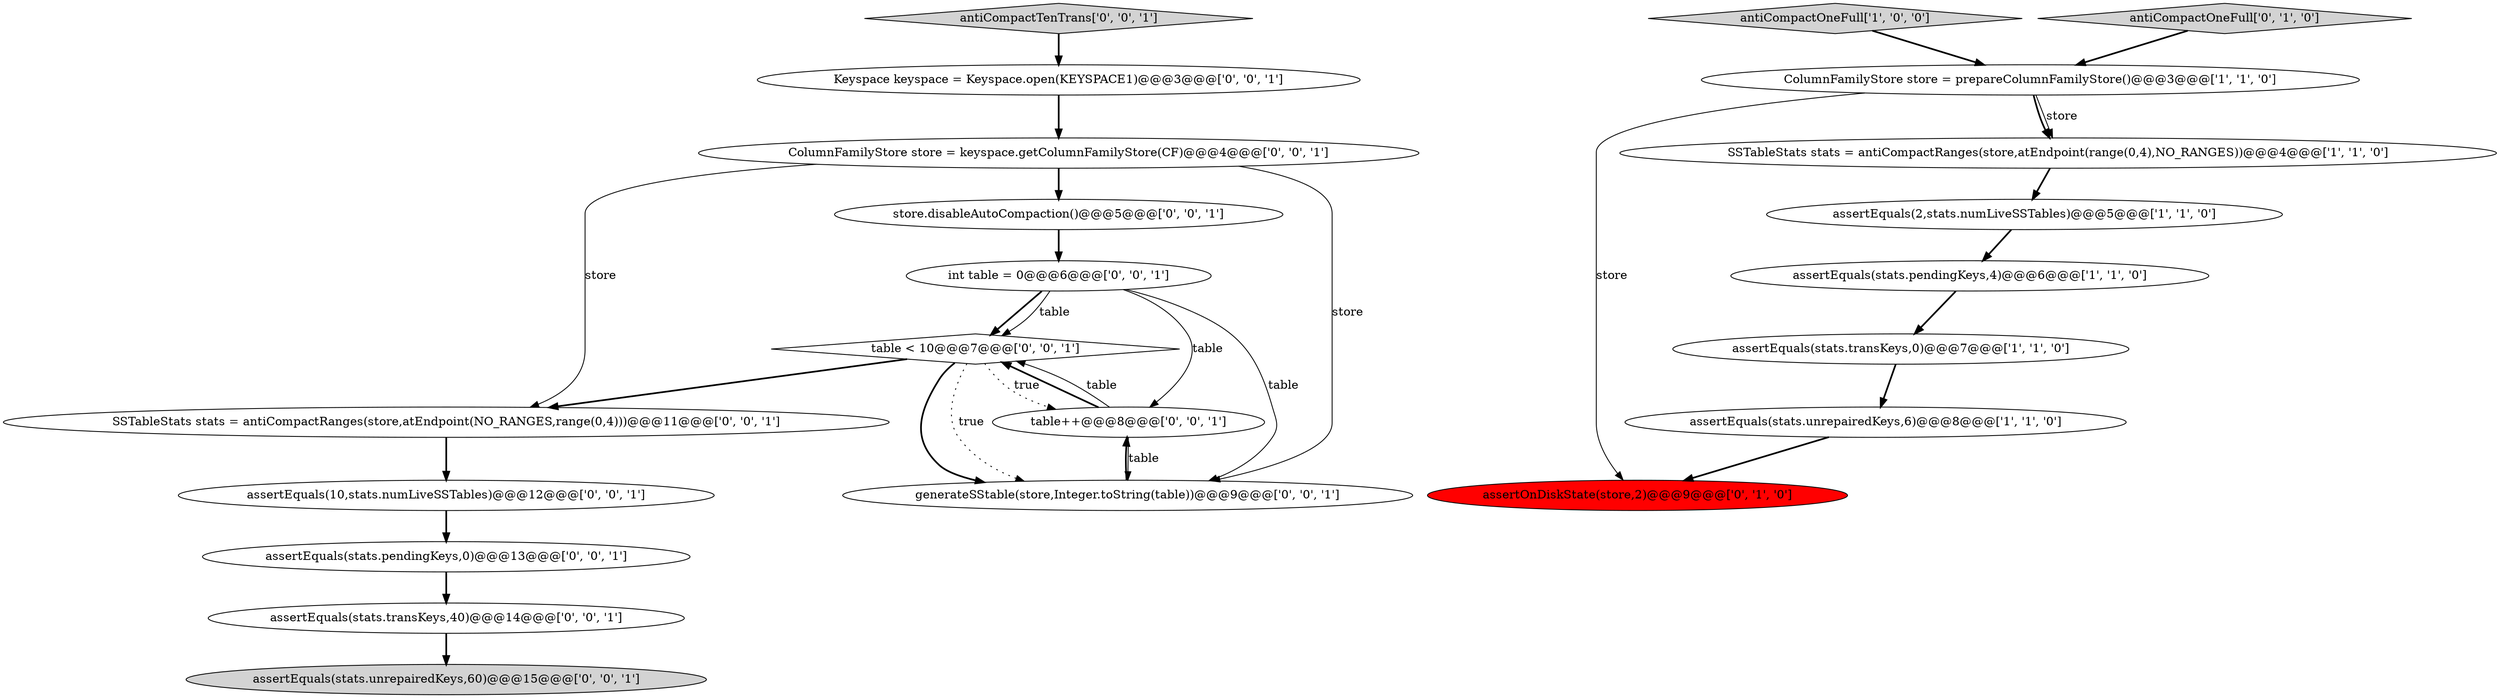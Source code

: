 digraph {
12 [style = filled, label = "SSTableStats stats = antiCompactRanges(store,atEndpoint(NO_RANGES,range(0,4)))@@@11@@@['0', '0', '1']", fillcolor = white, shape = ellipse image = "AAA0AAABBB3BBB"];
8 [style = filled, label = "assertOnDiskState(store,2)@@@9@@@['0', '1', '0']", fillcolor = red, shape = ellipse image = "AAA1AAABBB2BBB"];
18 [style = filled, label = "store.disableAutoCompaction()@@@5@@@['0', '0', '1']", fillcolor = white, shape = ellipse image = "AAA0AAABBB3BBB"];
20 [style = filled, label = "table++@@@8@@@['0', '0', '1']", fillcolor = white, shape = ellipse image = "AAA0AAABBB3BBB"];
19 [style = filled, label = "assertEquals(stats.transKeys,40)@@@14@@@['0', '0', '1']", fillcolor = white, shape = ellipse image = "AAA0AAABBB3BBB"];
9 [style = filled, label = "assertEquals(stats.unrepairedKeys,60)@@@15@@@['0', '0', '1']", fillcolor = lightgray, shape = ellipse image = "AAA0AAABBB3BBB"];
14 [style = filled, label = "assertEquals(10,stats.numLiveSSTables)@@@12@@@['0', '0', '1']", fillcolor = white, shape = ellipse image = "AAA0AAABBB3BBB"];
2 [style = filled, label = "SSTableStats stats = antiCompactRanges(store,atEndpoint(range(0,4),NO_RANGES))@@@4@@@['1', '1', '0']", fillcolor = white, shape = ellipse image = "AAA0AAABBB1BBB"];
21 [style = filled, label = "antiCompactTenTrans['0', '0', '1']", fillcolor = lightgray, shape = diamond image = "AAA0AAABBB3BBB"];
6 [style = filled, label = "antiCompactOneFull['1', '0', '0']", fillcolor = lightgray, shape = diamond image = "AAA0AAABBB1BBB"];
16 [style = filled, label = "int table = 0@@@6@@@['0', '0', '1']", fillcolor = white, shape = ellipse image = "AAA0AAABBB3BBB"];
3 [style = filled, label = "ColumnFamilyStore store = prepareColumnFamilyStore()@@@3@@@['1', '1', '0']", fillcolor = white, shape = ellipse image = "AAA0AAABBB1BBB"];
10 [style = filled, label = "table < 10@@@7@@@['0', '0', '1']", fillcolor = white, shape = diamond image = "AAA0AAABBB3BBB"];
13 [style = filled, label = "ColumnFamilyStore store = keyspace.getColumnFamilyStore(CF)@@@4@@@['0', '0', '1']", fillcolor = white, shape = ellipse image = "AAA0AAABBB3BBB"];
15 [style = filled, label = "assertEquals(stats.pendingKeys,0)@@@13@@@['0', '0', '1']", fillcolor = white, shape = ellipse image = "AAA0AAABBB3BBB"];
0 [style = filled, label = "assertEquals(stats.transKeys,0)@@@7@@@['1', '1', '0']", fillcolor = white, shape = ellipse image = "AAA0AAABBB1BBB"];
17 [style = filled, label = "generateSStable(store,Integer.toString(table))@@@9@@@['0', '0', '1']", fillcolor = white, shape = ellipse image = "AAA0AAABBB3BBB"];
5 [style = filled, label = "assertEquals(stats.pendingKeys,4)@@@6@@@['1', '1', '0']", fillcolor = white, shape = ellipse image = "AAA0AAABBB1BBB"];
11 [style = filled, label = "Keyspace keyspace = Keyspace.open(KEYSPACE1)@@@3@@@['0', '0', '1']", fillcolor = white, shape = ellipse image = "AAA0AAABBB3BBB"];
1 [style = filled, label = "assertEquals(stats.unrepairedKeys,6)@@@8@@@['1', '1', '0']", fillcolor = white, shape = ellipse image = "AAA0AAABBB1BBB"];
7 [style = filled, label = "antiCompactOneFull['0', '1', '0']", fillcolor = lightgray, shape = diamond image = "AAA0AAABBB2BBB"];
4 [style = filled, label = "assertEquals(2,stats.numLiveSSTables)@@@5@@@['1', '1', '0']", fillcolor = white, shape = ellipse image = "AAA0AAABBB1BBB"];
6->3 [style = bold, label=""];
1->8 [style = bold, label=""];
16->10 [style = bold, label=""];
10->17 [style = bold, label=""];
20->17 [style = solid, label="table"];
15->19 [style = bold, label=""];
2->4 [style = bold, label=""];
16->10 [style = solid, label="table"];
7->3 [style = bold, label=""];
20->10 [style = bold, label=""];
10->17 [style = dotted, label="true"];
13->12 [style = solid, label="store"];
16->17 [style = solid, label="table"];
3->8 [style = solid, label="store"];
20->10 [style = solid, label="table"];
3->2 [style = bold, label=""];
5->0 [style = bold, label=""];
19->9 [style = bold, label=""];
21->11 [style = bold, label=""];
10->12 [style = bold, label=""];
10->20 [style = dotted, label="true"];
0->1 [style = bold, label=""];
11->13 [style = bold, label=""];
12->14 [style = bold, label=""];
17->20 [style = bold, label=""];
14->15 [style = bold, label=""];
13->17 [style = solid, label="store"];
4->5 [style = bold, label=""];
3->2 [style = solid, label="store"];
13->18 [style = bold, label=""];
16->20 [style = solid, label="table"];
18->16 [style = bold, label=""];
}
